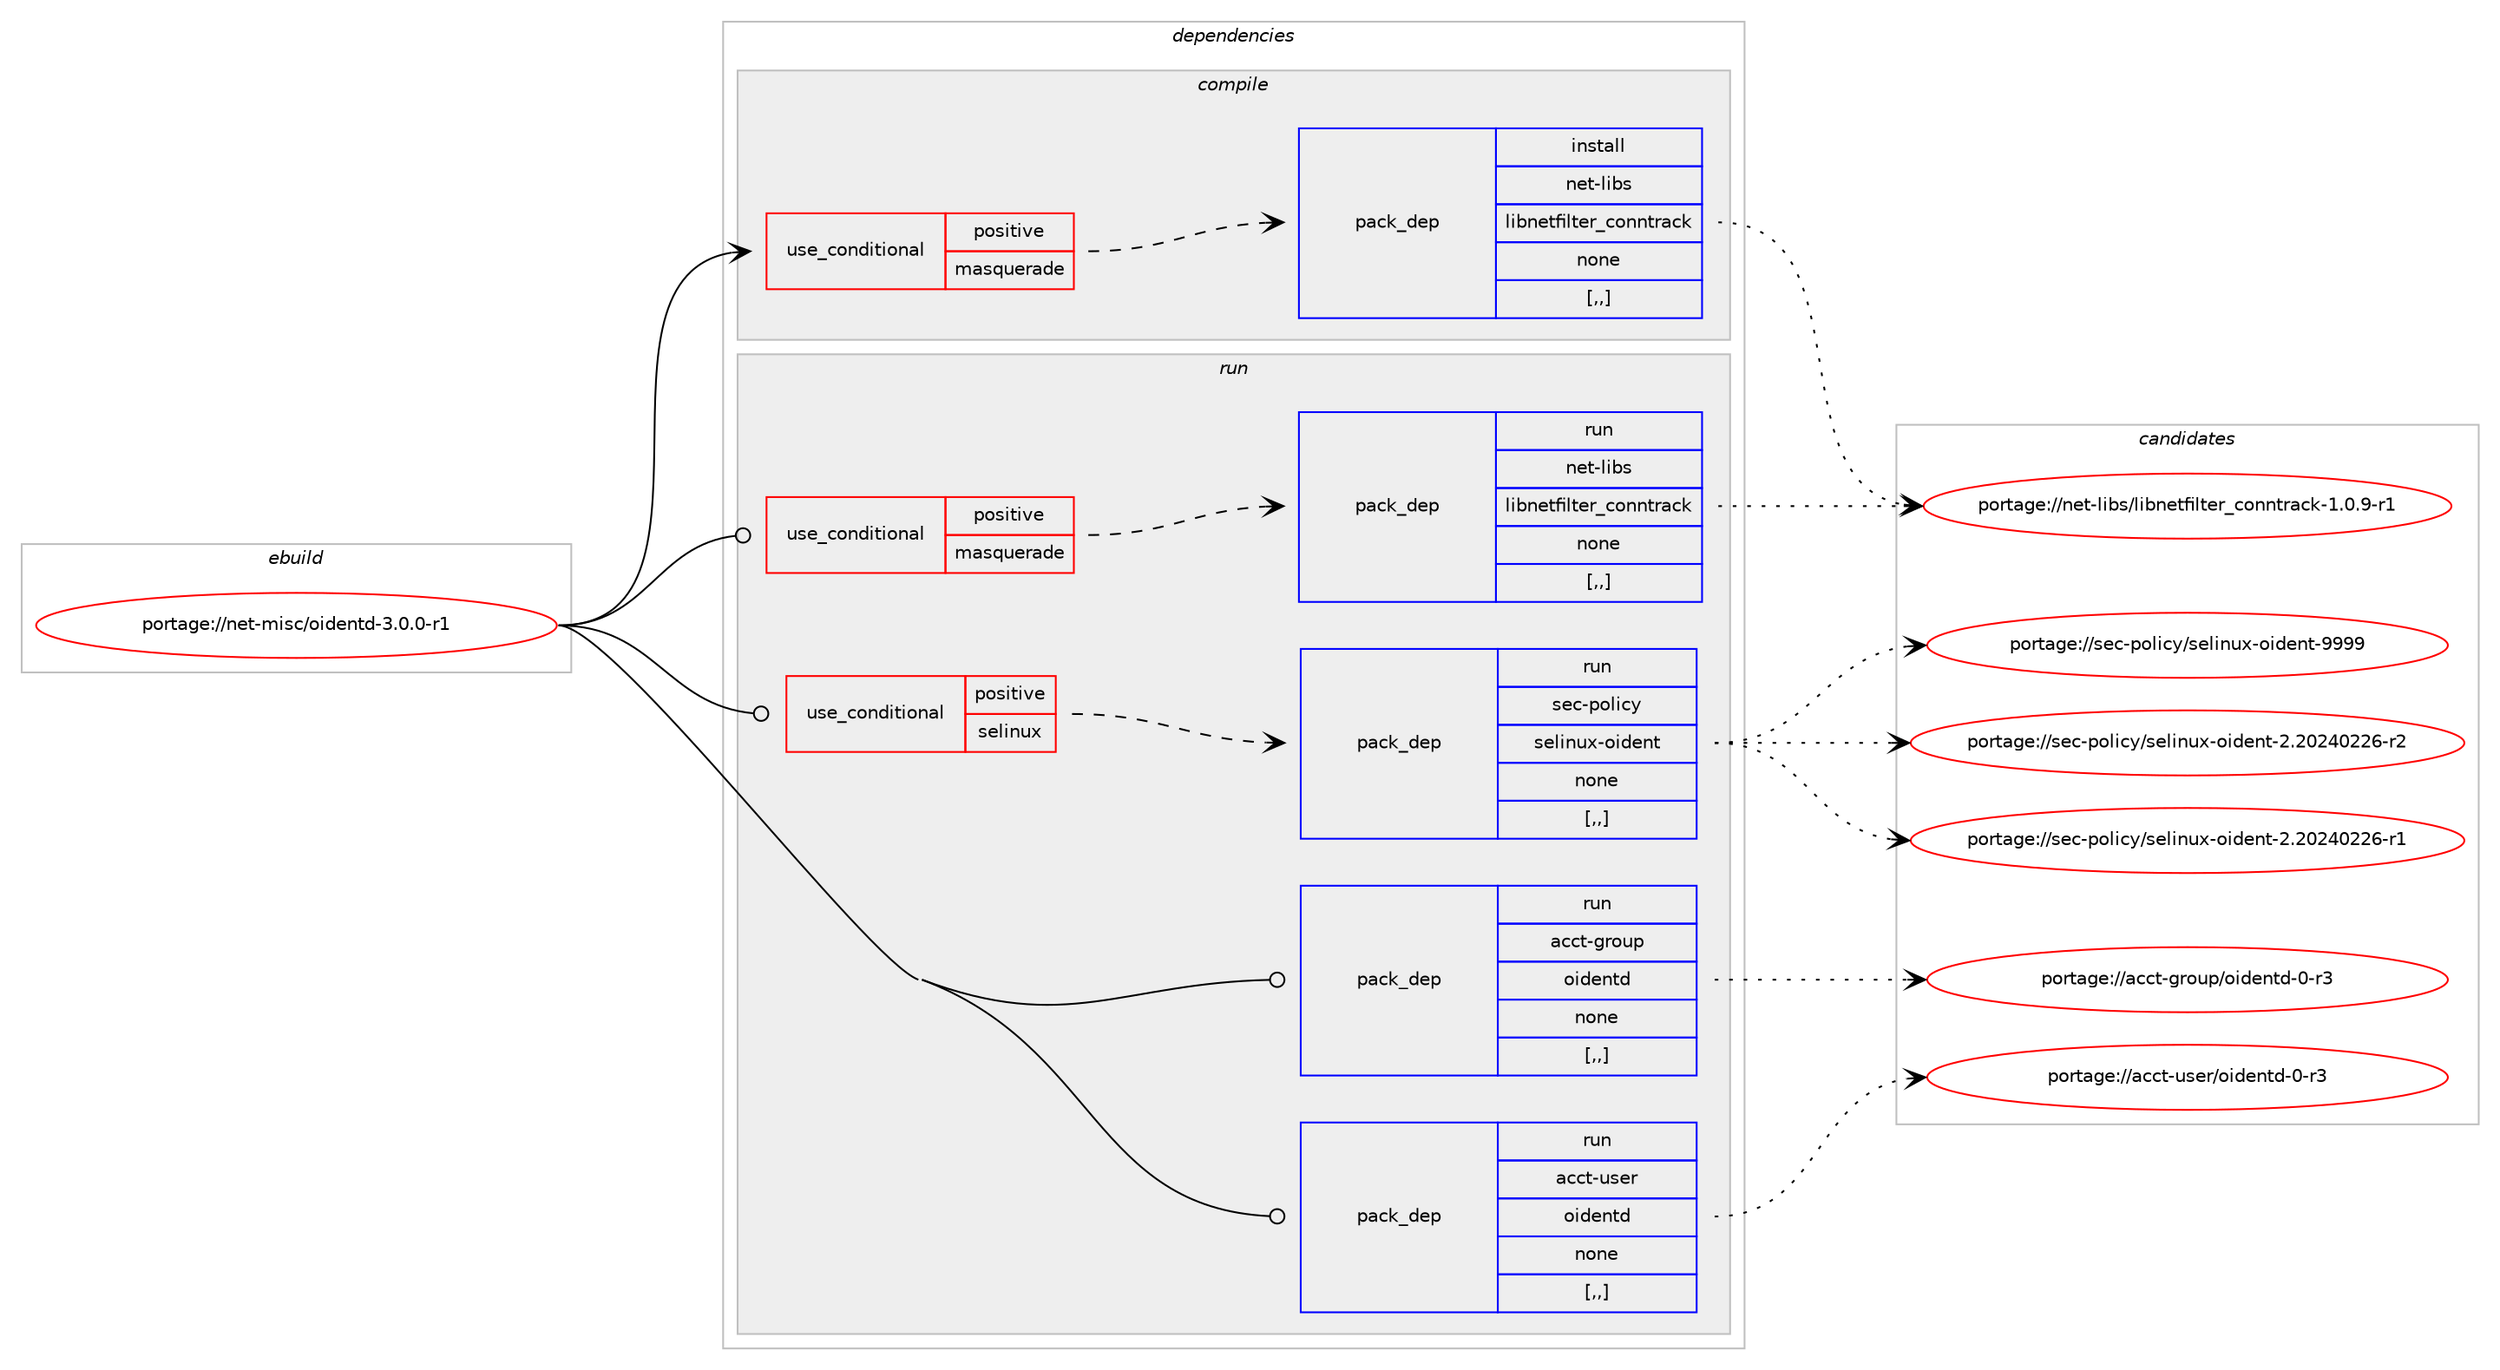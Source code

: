 digraph prolog {

# *************
# Graph options
# *************

newrank=true;
concentrate=true;
compound=true;
graph [rankdir=LR,fontname=Helvetica,fontsize=10,ranksep=1.5];#, ranksep=2.5, nodesep=0.2];
edge  [arrowhead=vee];
node  [fontname=Helvetica,fontsize=10];

# **********
# The ebuild
# **********

subgraph cluster_leftcol {
color=gray;
label=<<i>ebuild</i>>;
id [label="portage://net-misc/oidentd-3.0.0-r1", color=red, width=4, href="../net-misc/oidentd-3.0.0-r1.svg"];
}

# ****************
# The dependencies
# ****************

subgraph cluster_midcol {
color=gray;
label=<<i>dependencies</i>>;
subgraph cluster_compile {
fillcolor="#eeeeee";
style=filled;
label=<<i>compile</i>>;
subgraph cond98326 {
dependency373505 [label=<<TABLE BORDER="0" CELLBORDER="1" CELLSPACING="0" CELLPADDING="4"><TR><TD ROWSPAN="3" CELLPADDING="10">use_conditional</TD></TR><TR><TD>positive</TD></TR><TR><TD>masquerade</TD></TR></TABLE>>, shape=none, color=red];
subgraph pack272502 {
dependency373506 [label=<<TABLE BORDER="0" CELLBORDER="1" CELLSPACING="0" CELLPADDING="4" WIDTH="220"><TR><TD ROWSPAN="6" CELLPADDING="30">pack_dep</TD></TR><TR><TD WIDTH="110">install</TD></TR><TR><TD>net-libs</TD></TR><TR><TD>libnetfilter_conntrack</TD></TR><TR><TD>none</TD></TR><TR><TD>[,,]</TD></TR></TABLE>>, shape=none, color=blue];
}
dependency373505:e -> dependency373506:w [weight=20,style="dashed",arrowhead="vee"];
}
id:e -> dependency373505:w [weight=20,style="solid",arrowhead="vee"];
}
subgraph cluster_compileandrun {
fillcolor="#eeeeee";
style=filled;
label=<<i>compile and run</i>>;
}
subgraph cluster_run {
fillcolor="#eeeeee";
style=filled;
label=<<i>run</i>>;
subgraph cond98327 {
dependency373507 [label=<<TABLE BORDER="0" CELLBORDER="1" CELLSPACING="0" CELLPADDING="4"><TR><TD ROWSPAN="3" CELLPADDING="10">use_conditional</TD></TR><TR><TD>positive</TD></TR><TR><TD>masquerade</TD></TR></TABLE>>, shape=none, color=red];
subgraph pack272503 {
dependency373508 [label=<<TABLE BORDER="0" CELLBORDER="1" CELLSPACING="0" CELLPADDING="4" WIDTH="220"><TR><TD ROWSPAN="6" CELLPADDING="30">pack_dep</TD></TR><TR><TD WIDTH="110">run</TD></TR><TR><TD>net-libs</TD></TR><TR><TD>libnetfilter_conntrack</TD></TR><TR><TD>none</TD></TR><TR><TD>[,,]</TD></TR></TABLE>>, shape=none, color=blue];
}
dependency373507:e -> dependency373508:w [weight=20,style="dashed",arrowhead="vee"];
}
id:e -> dependency373507:w [weight=20,style="solid",arrowhead="odot"];
subgraph cond98328 {
dependency373509 [label=<<TABLE BORDER="0" CELLBORDER="1" CELLSPACING="0" CELLPADDING="4"><TR><TD ROWSPAN="3" CELLPADDING="10">use_conditional</TD></TR><TR><TD>positive</TD></TR><TR><TD>selinux</TD></TR></TABLE>>, shape=none, color=red];
subgraph pack272504 {
dependency373510 [label=<<TABLE BORDER="0" CELLBORDER="1" CELLSPACING="0" CELLPADDING="4" WIDTH="220"><TR><TD ROWSPAN="6" CELLPADDING="30">pack_dep</TD></TR><TR><TD WIDTH="110">run</TD></TR><TR><TD>sec-policy</TD></TR><TR><TD>selinux-oident</TD></TR><TR><TD>none</TD></TR><TR><TD>[,,]</TD></TR></TABLE>>, shape=none, color=blue];
}
dependency373509:e -> dependency373510:w [weight=20,style="dashed",arrowhead="vee"];
}
id:e -> dependency373509:w [weight=20,style="solid",arrowhead="odot"];
subgraph pack272505 {
dependency373511 [label=<<TABLE BORDER="0" CELLBORDER="1" CELLSPACING="0" CELLPADDING="4" WIDTH="220"><TR><TD ROWSPAN="6" CELLPADDING="30">pack_dep</TD></TR><TR><TD WIDTH="110">run</TD></TR><TR><TD>acct-group</TD></TR><TR><TD>oidentd</TD></TR><TR><TD>none</TD></TR><TR><TD>[,,]</TD></TR></TABLE>>, shape=none, color=blue];
}
id:e -> dependency373511:w [weight=20,style="solid",arrowhead="odot"];
subgraph pack272506 {
dependency373512 [label=<<TABLE BORDER="0" CELLBORDER="1" CELLSPACING="0" CELLPADDING="4" WIDTH="220"><TR><TD ROWSPAN="6" CELLPADDING="30">pack_dep</TD></TR><TR><TD WIDTH="110">run</TD></TR><TR><TD>acct-user</TD></TR><TR><TD>oidentd</TD></TR><TR><TD>none</TD></TR><TR><TD>[,,]</TD></TR></TABLE>>, shape=none, color=blue];
}
id:e -> dependency373512:w [weight=20,style="solid",arrowhead="odot"];
}
}

# **************
# The candidates
# **************

subgraph cluster_choices {
rank=same;
color=gray;
label=<<i>candidates</i>>;

subgraph choice272502 {
color=black;
nodesep=1;
choice11010111645108105981154710810598110101116102105108116101114959911111011011611497991074549464846574511449 [label="portage://net-libs/libnetfilter_conntrack-1.0.9-r1", color=red, width=4,href="../net-libs/libnetfilter_conntrack-1.0.9-r1.svg"];
dependency373506:e -> choice11010111645108105981154710810598110101116102105108116101114959911111011011611497991074549464846574511449:w [style=dotted,weight="100"];
}
subgraph choice272503 {
color=black;
nodesep=1;
choice11010111645108105981154710810598110101116102105108116101114959911111011011611497991074549464846574511449 [label="portage://net-libs/libnetfilter_conntrack-1.0.9-r1", color=red, width=4,href="../net-libs/libnetfilter_conntrack-1.0.9-r1.svg"];
dependency373508:e -> choice11010111645108105981154710810598110101116102105108116101114959911111011011611497991074549464846574511449:w [style=dotted,weight="100"];
}
subgraph choice272504 {
color=black;
nodesep=1;
choice11510199451121111081059912147115101108105110117120451111051001011101164557575757 [label="portage://sec-policy/selinux-oident-9999", color=red, width=4,href="../sec-policy/selinux-oident-9999.svg"];
choice115101994511211110810599121471151011081051101171204511110510010111011645504650485052485050544511450 [label="portage://sec-policy/selinux-oident-2.20240226-r2", color=red, width=4,href="../sec-policy/selinux-oident-2.20240226-r2.svg"];
choice115101994511211110810599121471151011081051101171204511110510010111011645504650485052485050544511449 [label="portage://sec-policy/selinux-oident-2.20240226-r1", color=red, width=4,href="../sec-policy/selinux-oident-2.20240226-r1.svg"];
dependency373510:e -> choice11510199451121111081059912147115101108105110117120451111051001011101164557575757:w [style=dotted,weight="100"];
dependency373510:e -> choice115101994511211110810599121471151011081051101171204511110510010111011645504650485052485050544511450:w [style=dotted,weight="100"];
dependency373510:e -> choice115101994511211110810599121471151011081051101171204511110510010111011645504650485052485050544511449:w [style=dotted,weight="100"];
}
subgraph choice272505 {
color=black;
nodesep=1;
choice979999116451031141111171124711110510010111011610045484511451 [label="portage://acct-group/oidentd-0-r3", color=red, width=4,href="../acct-group/oidentd-0-r3.svg"];
dependency373511:e -> choice979999116451031141111171124711110510010111011610045484511451:w [style=dotted,weight="100"];
}
subgraph choice272506 {
color=black;
nodesep=1;
choice979999116451171151011144711110510010111011610045484511451 [label="portage://acct-user/oidentd-0-r3", color=red, width=4,href="../acct-user/oidentd-0-r3.svg"];
dependency373512:e -> choice979999116451171151011144711110510010111011610045484511451:w [style=dotted,weight="100"];
}
}

}
